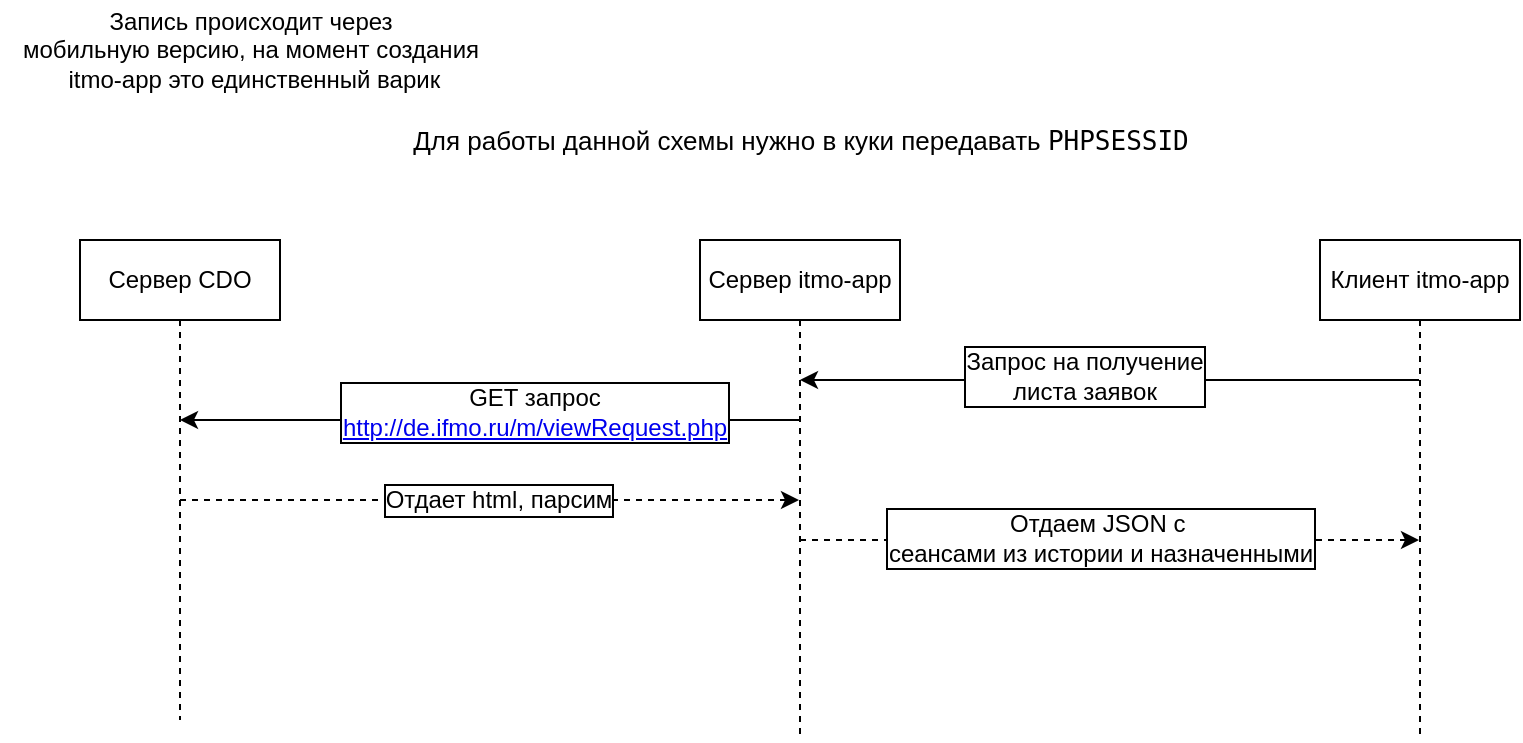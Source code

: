 <mxfile version="12.8.5" type="device"><diagram id="GXjtIvsHWjIJnNlBzo8F" name="Page-1"><mxGraphModel dx="946" dy="574" grid="1" gridSize="10" guides="1" tooltips="1" connect="1" arrows="1" fold="1" page="1" pageScale="1" pageWidth="850" pageHeight="1100" math="0" shadow="0"><root><mxCell id="0"/><mxCell id="1" parent="0"/><mxCell id="JvSjJAufrCTXiO87mkNh-28" style="edgeStyle=orthogonalEdgeStyle;rounded=0;orthogonalLoop=1;jettySize=auto;html=1;strokeWidth=1;comic=0;shadow=0;dashed=1;" parent="1" source="JvSjJAufrCTXiO87mkNh-16" target="JvSjJAufrCTXiO87mkNh-17" edge="1"><mxGeometry relative="1" as="geometry"><Array as="points"><mxPoint x="340" y="280"/><mxPoint x="340" y="280"/></Array></mxGeometry></mxCell><mxCell id="JvSjJAufrCTXiO87mkNh-29" value="Отдает html, парсим" style="text;html=1;align=center;verticalAlign=middle;resizable=0;points=[];labelBackgroundColor=#ffffff;labelBorderColor=#000000;" parent="JvSjJAufrCTXiO87mkNh-28" vertex="1" connectable="0"><mxGeometry x="0.158" y="-1" relative="1" as="geometry"><mxPoint x="-20.5" y="-1" as="offset"/></mxGeometry></mxCell><mxCell id="JvSjJAufrCTXiO87mkNh-16" value="Сервер CDO" style="shape=umlLifeline;perimeter=lifelinePerimeter;whiteSpace=wrap;html=1;container=1;collapsible=0;recursiveResize=0;outlineConnect=0;" parent="1" vertex="1"><mxGeometry x="50" y="150" width="100" height="240" as="geometry"/></mxCell><mxCell id="JvSjJAufrCTXiO87mkNh-26" style="edgeStyle=orthogonalEdgeStyle;rounded=0;orthogonalLoop=1;jettySize=auto;html=1;" parent="1" source="JvSjJAufrCTXiO87mkNh-17" target="JvSjJAufrCTXiO87mkNh-16" edge="1"><mxGeometry relative="1" as="geometry"><Array as="points"><mxPoint x="160" y="240"/><mxPoint x="160" y="240"/></Array></mxGeometry></mxCell><mxCell id="JvSjJAufrCTXiO87mkNh-27" value="GET запрос&lt;br&gt;&lt;a href=&quot;http://de.ifmo.ru/m/viewRequest.php&quot;&gt;http://de.ifmo.ru/m/viewRequest.php&lt;/a&gt;" style="text;html=1;align=center;verticalAlign=middle;resizable=0;points=[];labelBackgroundColor=#ffffff;labelBorderColor=#000000;" parent="JvSjJAufrCTXiO87mkNh-26" vertex="1" connectable="0"><mxGeometry x="-0.207" y="-10" relative="1" as="geometry"><mxPoint x="-10.5" y="6" as="offset"/></mxGeometry></mxCell><mxCell id="h7man727Yh8HvOXt0FcP-3" style="edgeStyle=orthogonalEdgeStyle;rounded=0;orthogonalLoop=1;jettySize=auto;html=1;dashed=1;" parent="1" source="JvSjJAufrCTXiO87mkNh-17" target="JvSjJAufrCTXiO87mkNh-19" edge="1"><mxGeometry relative="1" as="geometry"><Array as="points"><mxPoint x="640" y="300"/><mxPoint x="640" y="300"/></Array></mxGeometry></mxCell><mxCell id="h7man727Yh8HvOXt0FcP-4" value="Отдаем JSON с&amp;nbsp;&lt;br&gt;сеансами из истории и назначенными" style="text;html=1;align=center;verticalAlign=middle;resizable=0;points=[];labelBackgroundColor=#ffffff;labelBorderColor=#000000;" parent="h7man727Yh8HvOXt0FcP-3" vertex="1" connectable="0"><mxGeometry x="0.035" y="42" relative="1" as="geometry"><mxPoint x="-10.5" y="41" as="offset"/></mxGeometry></mxCell><mxCell id="JvSjJAufrCTXiO87mkNh-17" value="&lt;span style=&quot;white-space: nowrap&quot;&gt;Сервер itmo-app&lt;/span&gt;" style="shape=umlLifeline;perimeter=lifelinePerimeter;whiteSpace=wrap;html=1;container=1;collapsible=0;recursiveResize=0;outlineConnect=0;" parent="1" vertex="1"><mxGeometry x="360" y="150" width="100" height="250" as="geometry"/></mxCell><mxCell id="JvSjJAufrCTXiO87mkNh-24" style="edgeStyle=orthogonalEdgeStyle;rounded=0;orthogonalLoop=1;jettySize=auto;html=1;" parent="1" source="JvSjJAufrCTXiO87mkNh-19" target="JvSjJAufrCTXiO87mkNh-17" edge="1"><mxGeometry relative="1" as="geometry"><Array as="points"><mxPoint x="500" y="220"/><mxPoint x="500" y="220"/></Array></mxGeometry></mxCell><mxCell id="h7man727Yh8HvOXt0FcP-2" value="Запрос на получение &lt;br&gt;листа заявок" style="text;html=1;align=center;verticalAlign=middle;resizable=0;points=[];labelBackgroundColor=#ffffff;labelBorderColor=#000000;" parent="JvSjJAufrCTXiO87mkNh-24" vertex="1" connectable="0"><mxGeometry x="0.416" y="-51" relative="1" as="geometry"><mxPoint x="51" y="49" as="offset"/></mxGeometry></mxCell><mxCell id="JvSjJAufrCTXiO87mkNh-19" value="&lt;span style=&quot;white-space: nowrap&quot;&gt;Клиент itmo-app&lt;/span&gt;" style="shape=umlLifeline;perimeter=lifelinePerimeter;whiteSpace=wrap;html=1;container=1;collapsible=0;recursiveResize=0;outlineConnect=0;" parent="1" vertex="1"><mxGeometry x="670" y="150" width="100" height="250" as="geometry"/></mxCell><mxCell id="h7man727Yh8HvOXt0FcP-1" value="Запись происходит через &lt;br&gt;мобильную версию, на момент создания&lt;br&gt;&amp;nbsp;itmo-app это единственный варик" style="text;html=1;align=center;verticalAlign=middle;resizable=0;points=[];autosize=1;" parent="1" vertex="1"><mxGeometry x="10" y="30" width="250" height="50" as="geometry"/></mxCell><mxCell id="h7man727Yh8HvOXt0FcP-15" value="&lt;font style=&quot;font-size: 13px&quot;&gt;Для работы данной схемы нужно в куки передавать&amp;nbsp;&lt;span style=&quot;font-family: &amp;#34;menlo&amp;#34; , monospace ; text-align: left ; white-space: pre-wrap&quot;&gt;PHPSESSID&lt;/span&gt;&lt;/font&gt;" style="text;html=1;align=center;verticalAlign=middle;resizable=0;points=[];autosize=1;" parent="1" vertex="1"><mxGeometry x="205" y="90" width="410" height="20" as="geometry"/></mxCell></root></mxGraphModel></diagram></mxfile>